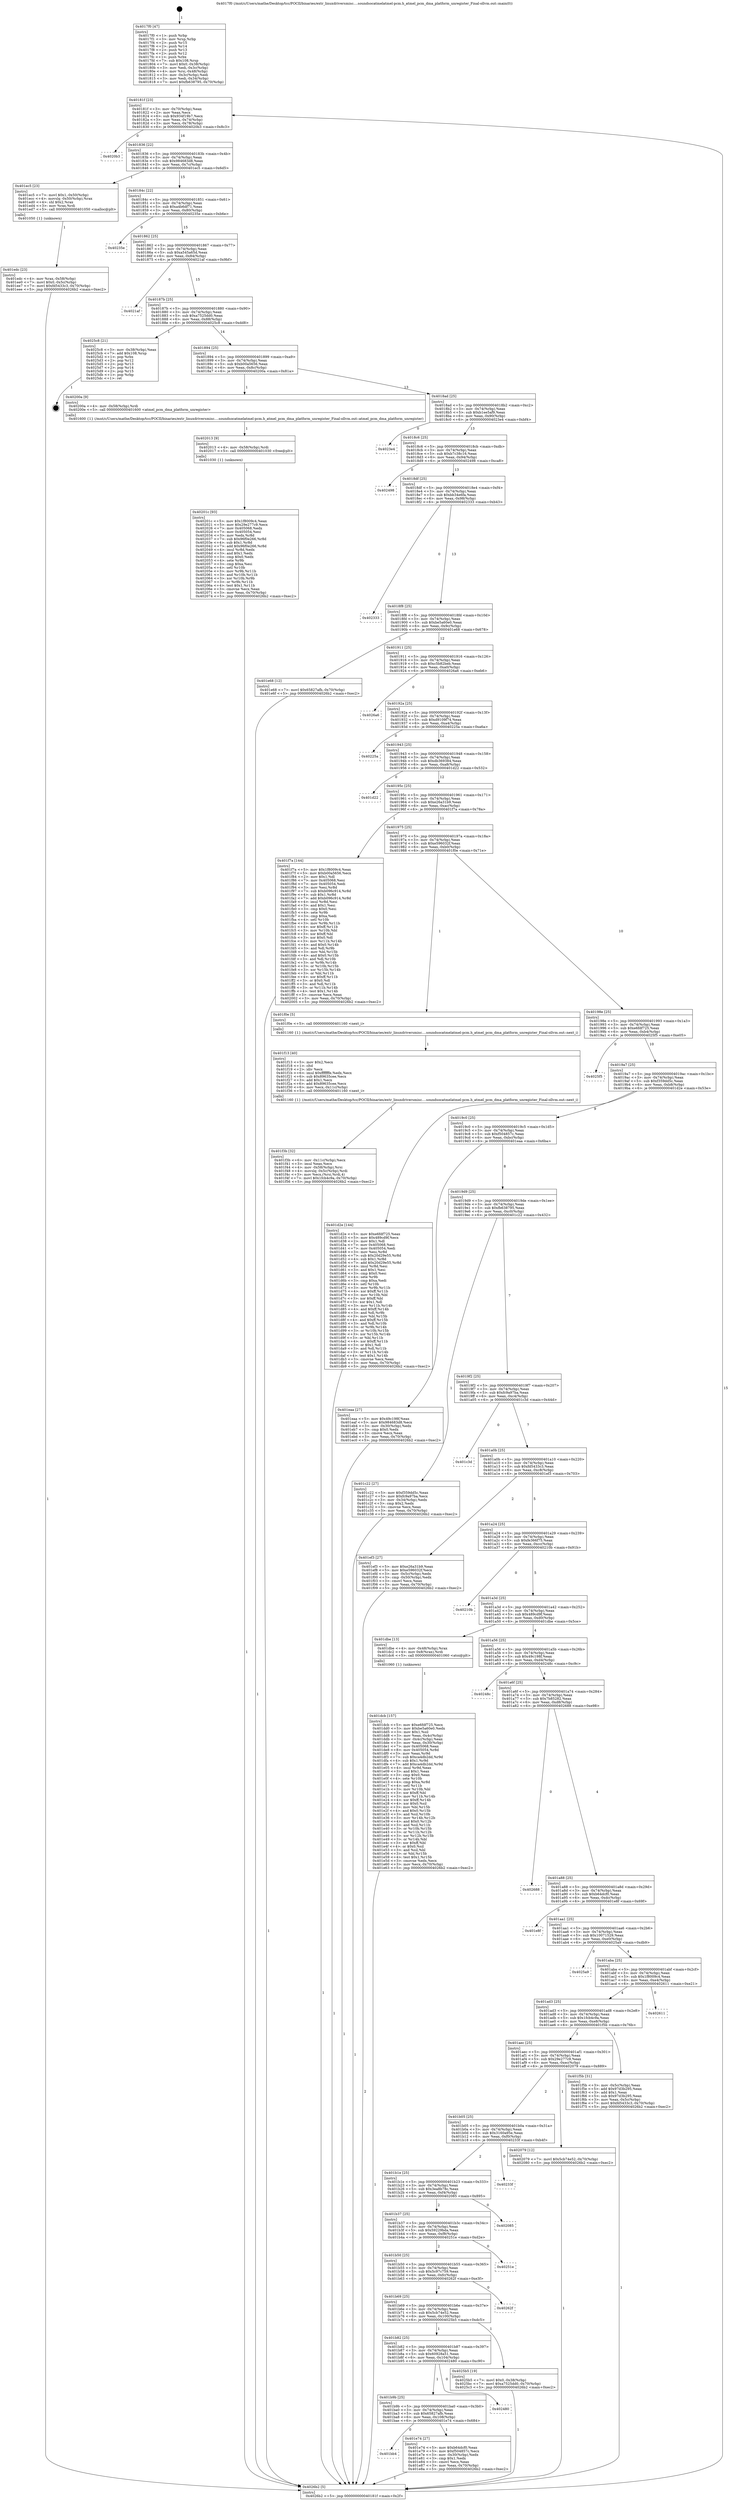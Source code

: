 digraph "0x4017f0" {
  label = "0x4017f0 (/mnt/c/Users/mathe/Desktop/tcc/POCII/binaries/extr_linuxdriversmisc....soundsocatmelatmel-pcm.h_atmel_pcm_dma_platform_unregister_Final-ollvm.out::main(0))"
  labelloc = "t"
  node[shape=record]

  Entry [label="",width=0.3,height=0.3,shape=circle,fillcolor=black,style=filled]
  "0x40181f" [label="{
     0x40181f [23]\l
     | [instrs]\l
     &nbsp;&nbsp;0x40181f \<+3\>: mov -0x70(%rbp),%eax\l
     &nbsp;&nbsp;0x401822 \<+2\>: mov %eax,%ecx\l
     &nbsp;&nbsp;0x401824 \<+6\>: sub $0x934f19b7,%ecx\l
     &nbsp;&nbsp;0x40182a \<+3\>: mov %eax,-0x74(%rbp)\l
     &nbsp;&nbsp;0x40182d \<+3\>: mov %ecx,-0x78(%rbp)\l
     &nbsp;&nbsp;0x401830 \<+6\>: je 00000000004020b3 \<main+0x8c3\>\l
  }"]
  "0x4020b3" [label="{
     0x4020b3\l
  }", style=dashed]
  "0x401836" [label="{
     0x401836 [22]\l
     | [instrs]\l
     &nbsp;&nbsp;0x401836 \<+5\>: jmp 000000000040183b \<main+0x4b\>\l
     &nbsp;&nbsp;0x40183b \<+3\>: mov -0x74(%rbp),%eax\l
     &nbsp;&nbsp;0x40183e \<+5\>: sub $0x984683d8,%eax\l
     &nbsp;&nbsp;0x401843 \<+3\>: mov %eax,-0x7c(%rbp)\l
     &nbsp;&nbsp;0x401846 \<+6\>: je 0000000000401ec5 \<main+0x6d5\>\l
  }"]
  Exit [label="",width=0.3,height=0.3,shape=circle,fillcolor=black,style=filled,peripheries=2]
  "0x401ec5" [label="{
     0x401ec5 [23]\l
     | [instrs]\l
     &nbsp;&nbsp;0x401ec5 \<+7\>: movl $0x1,-0x50(%rbp)\l
     &nbsp;&nbsp;0x401ecc \<+4\>: movslq -0x50(%rbp),%rax\l
     &nbsp;&nbsp;0x401ed0 \<+4\>: shl $0x2,%rax\l
     &nbsp;&nbsp;0x401ed4 \<+3\>: mov %rax,%rdi\l
     &nbsp;&nbsp;0x401ed7 \<+5\>: call 0000000000401050 \<malloc@plt\>\l
     | [calls]\l
     &nbsp;&nbsp;0x401050 \{1\} (unknown)\l
  }"]
  "0x40184c" [label="{
     0x40184c [22]\l
     | [instrs]\l
     &nbsp;&nbsp;0x40184c \<+5\>: jmp 0000000000401851 \<main+0x61\>\l
     &nbsp;&nbsp;0x401851 \<+3\>: mov -0x74(%rbp),%eax\l
     &nbsp;&nbsp;0x401854 \<+5\>: sub $0xa4b6df71,%eax\l
     &nbsp;&nbsp;0x401859 \<+3\>: mov %eax,-0x80(%rbp)\l
     &nbsp;&nbsp;0x40185c \<+6\>: je 000000000040235e \<main+0xb6e\>\l
  }"]
  "0x40201c" [label="{
     0x40201c [93]\l
     | [instrs]\l
     &nbsp;&nbsp;0x40201c \<+5\>: mov $0x1f8009c4,%eax\l
     &nbsp;&nbsp;0x402021 \<+5\>: mov $0x29e277c9,%ecx\l
     &nbsp;&nbsp;0x402026 \<+7\>: mov 0x405068,%edx\l
     &nbsp;&nbsp;0x40202d \<+7\>: mov 0x405054,%esi\l
     &nbsp;&nbsp;0x402034 \<+3\>: mov %edx,%r8d\l
     &nbsp;&nbsp;0x402037 \<+7\>: sub $0x96f0e266,%r8d\l
     &nbsp;&nbsp;0x40203e \<+4\>: sub $0x1,%r8d\l
     &nbsp;&nbsp;0x402042 \<+7\>: add $0x96f0e266,%r8d\l
     &nbsp;&nbsp;0x402049 \<+4\>: imul %r8d,%edx\l
     &nbsp;&nbsp;0x40204d \<+3\>: and $0x1,%edx\l
     &nbsp;&nbsp;0x402050 \<+3\>: cmp $0x0,%edx\l
     &nbsp;&nbsp;0x402053 \<+4\>: sete %r9b\l
     &nbsp;&nbsp;0x402057 \<+3\>: cmp $0xa,%esi\l
     &nbsp;&nbsp;0x40205a \<+4\>: setl %r10b\l
     &nbsp;&nbsp;0x40205e \<+3\>: mov %r9b,%r11b\l
     &nbsp;&nbsp;0x402061 \<+3\>: and %r10b,%r11b\l
     &nbsp;&nbsp;0x402064 \<+3\>: xor %r10b,%r9b\l
     &nbsp;&nbsp;0x402067 \<+3\>: or %r9b,%r11b\l
     &nbsp;&nbsp;0x40206a \<+4\>: test $0x1,%r11b\l
     &nbsp;&nbsp;0x40206e \<+3\>: cmovne %ecx,%eax\l
     &nbsp;&nbsp;0x402071 \<+3\>: mov %eax,-0x70(%rbp)\l
     &nbsp;&nbsp;0x402074 \<+5\>: jmp 00000000004026b2 \<main+0xec2\>\l
  }"]
  "0x40235e" [label="{
     0x40235e\l
  }", style=dashed]
  "0x401862" [label="{
     0x401862 [25]\l
     | [instrs]\l
     &nbsp;&nbsp;0x401862 \<+5\>: jmp 0000000000401867 \<main+0x77\>\l
     &nbsp;&nbsp;0x401867 \<+3\>: mov -0x74(%rbp),%eax\l
     &nbsp;&nbsp;0x40186a \<+5\>: sub $0xa545a65d,%eax\l
     &nbsp;&nbsp;0x40186f \<+6\>: mov %eax,-0x84(%rbp)\l
     &nbsp;&nbsp;0x401875 \<+6\>: je 00000000004021af \<main+0x9bf\>\l
  }"]
  "0x402013" [label="{
     0x402013 [9]\l
     | [instrs]\l
     &nbsp;&nbsp;0x402013 \<+4\>: mov -0x58(%rbp),%rdi\l
     &nbsp;&nbsp;0x402017 \<+5\>: call 0000000000401030 \<free@plt\>\l
     | [calls]\l
     &nbsp;&nbsp;0x401030 \{1\} (unknown)\l
  }"]
  "0x4021af" [label="{
     0x4021af\l
  }", style=dashed]
  "0x40187b" [label="{
     0x40187b [25]\l
     | [instrs]\l
     &nbsp;&nbsp;0x40187b \<+5\>: jmp 0000000000401880 \<main+0x90\>\l
     &nbsp;&nbsp;0x401880 \<+3\>: mov -0x74(%rbp),%eax\l
     &nbsp;&nbsp;0x401883 \<+5\>: sub $0xa7525dd0,%eax\l
     &nbsp;&nbsp;0x401888 \<+6\>: mov %eax,-0x88(%rbp)\l
     &nbsp;&nbsp;0x40188e \<+6\>: je 00000000004025c8 \<main+0xdd8\>\l
  }"]
  "0x401f3b" [label="{
     0x401f3b [32]\l
     | [instrs]\l
     &nbsp;&nbsp;0x401f3b \<+6\>: mov -0x11c(%rbp),%ecx\l
     &nbsp;&nbsp;0x401f41 \<+3\>: imul %eax,%ecx\l
     &nbsp;&nbsp;0x401f44 \<+4\>: mov -0x58(%rbp),%rsi\l
     &nbsp;&nbsp;0x401f48 \<+4\>: movslq -0x5c(%rbp),%rdi\l
     &nbsp;&nbsp;0x401f4c \<+3\>: mov %ecx,(%rsi,%rdi,4)\l
     &nbsp;&nbsp;0x401f4f \<+7\>: movl $0x1fcb4c9a,-0x70(%rbp)\l
     &nbsp;&nbsp;0x401f56 \<+5\>: jmp 00000000004026b2 \<main+0xec2\>\l
  }"]
  "0x4025c8" [label="{
     0x4025c8 [21]\l
     | [instrs]\l
     &nbsp;&nbsp;0x4025c8 \<+3\>: mov -0x38(%rbp),%eax\l
     &nbsp;&nbsp;0x4025cb \<+7\>: add $0x108,%rsp\l
     &nbsp;&nbsp;0x4025d2 \<+1\>: pop %rbx\l
     &nbsp;&nbsp;0x4025d3 \<+2\>: pop %r12\l
     &nbsp;&nbsp;0x4025d5 \<+2\>: pop %r13\l
     &nbsp;&nbsp;0x4025d7 \<+2\>: pop %r14\l
     &nbsp;&nbsp;0x4025d9 \<+2\>: pop %r15\l
     &nbsp;&nbsp;0x4025db \<+1\>: pop %rbp\l
     &nbsp;&nbsp;0x4025dc \<+1\>: ret\l
  }"]
  "0x401894" [label="{
     0x401894 [25]\l
     | [instrs]\l
     &nbsp;&nbsp;0x401894 \<+5\>: jmp 0000000000401899 \<main+0xa9\>\l
     &nbsp;&nbsp;0x401899 \<+3\>: mov -0x74(%rbp),%eax\l
     &nbsp;&nbsp;0x40189c \<+5\>: sub $0xb00a5656,%eax\l
     &nbsp;&nbsp;0x4018a1 \<+6\>: mov %eax,-0x8c(%rbp)\l
     &nbsp;&nbsp;0x4018a7 \<+6\>: je 000000000040200a \<main+0x81a\>\l
  }"]
  "0x401f13" [label="{
     0x401f13 [40]\l
     | [instrs]\l
     &nbsp;&nbsp;0x401f13 \<+5\>: mov $0x2,%ecx\l
     &nbsp;&nbsp;0x401f18 \<+1\>: cltd\l
     &nbsp;&nbsp;0x401f19 \<+2\>: idiv %ecx\l
     &nbsp;&nbsp;0x401f1b \<+6\>: imul $0xfffffffe,%edx,%ecx\l
     &nbsp;&nbsp;0x401f21 \<+6\>: sub $0x89635cee,%ecx\l
     &nbsp;&nbsp;0x401f27 \<+3\>: add $0x1,%ecx\l
     &nbsp;&nbsp;0x401f2a \<+6\>: add $0x89635cee,%ecx\l
     &nbsp;&nbsp;0x401f30 \<+6\>: mov %ecx,-0x11c(%rbp)\l
     &nbsp;&nbsp;0x401f36 \<+5\>: call 0000000000401160 \<next_i\>\l
     | [calls]\l
     &nbsp;&nbsp;0x401160 \{1\} (/mnt/c/Users/mathe/Desktop/tcc/POCII/binaries/extr_linuxdriversmisc....soundsocatmelatmel-pcm.h_atmel_pcm_dma_platform_unregister_Final-ollvm.out::next_i)\l
  }"]
  "0x40200a" [label="{
     0x40200a [9]\l
     | [instrs]\l
     &nbsp;&nbsp;0x40200a \<+4\>: mov -0x58(%rbp),%rdi\l
     &nbsp;&nbsp;0x40200e \<+5\>: call 0000000000401600 \<atmel_pcm_dma_platform_unregister\>\l
     | [calls]\l
     &nbsp;&nbsp;0x401600 \{1\} (/mnt/c/Users/mathe/Desktop/tcc/POCII/binaries/extr_linuxdriversmisc....soundsocatmelatmel-pcm.h_atmel_pcm_dma_platform_unregister_Final-ollvm.out::atmel_pcm_dma_platform_unregister)\l
  }"]
  "0x4018ad" [label="{
     0x4018ad [25]\l
     | [instrs]\l
     &nbsp;&nbsp;0x4018ad \<+5\>: jmp 00000000004018b2 \<main+0xc2\>\l
     &nbsp;&nbsp;0x4018b2 \<+3\>: mov -0x74(%rbp),%eax\l
     &nbsp;&nbsp;0x4018b5 \<+5\>: sub $0xb1ee5af9,%eax\l
     &nbsp;&nbsp;0x4018ba \<+6\>: mov %eax,-0x90(%rbp)\l
     &nbsp;&nbsp;0x4018c0 \<+6\>: je 00000000004023e4 \<main+0xbf4\>\l
  }"]
  "0x401edc" [label="{
     0x401edc [23]\l
     | [instrs]\l
     &nbsp;&nbsp;0x401edc \<+4\>: mov %rax,-0x58(%rbp)\l
     &nbsp;&nbsp;0x401ee0 \<+7\>: movl $0x0,-0x5c(%rbp)\l
     &nbsp;&nbsp;0x401ee7 \<+7\>: movl $0xfd5433c3,-0x70(%rbp)\l
     &nbsp;&nbsp;0x401eee \<+5\>: jmp 00000000004026b2 \<main+0xec2\>\l
  }"]
  "0x4023e4" [label="{
     0x4023e4\l
  }", style=dashed]
  "0x4018c6" [label="{
     0x4018c6 [25]\l
     | [instrs]\l
     &nbsp;&nbsp;0x4018c6 \<+5\>: jmp 00000000004018cb \<main+0xdb\>\l
     &nbsp;&nbsp;0x4018cb \<+3\>: mov -0x74(%rbp),%eax\l
     &nbsp;&nbsp;0x4018ce \<+5\>: sub $0xb7c38c16,%eax\l
     &nbsp;&nbsp;0x4018d3 \<+6\>: mov %eax,-0x94(%rbp)\l
     &nbsp;&nbsp;0x4018d9 \<+6\>: je 0000000000402498 \<main+0xca8\>\l
  }"]
  "0x401bb4" [label="{
     0x401bb4\l
  }", style=dashed]
  "0x402498" [label="{
     0x402498\l
  }", style=dashed]
  "0x4018df" [label="{
     0x4018df [25]\l
     | [instrs]\l
     &nbsp;&nbsp;0x4018df \<+5\>: jmp 00000000004018e4 \<main+0xf4\>\l
     &nbsp;&nbsp;0x4018e4 \<+3\>: mov -0x74(%rbp),%eax\l
     &nbsp;&nbsp;0x4018e7 \<+5\>: sub $0xbb34e6fa,%eax\l
     &nbsp;&nbsp;0x4018ec \<+6\>: mov %eax,-0x98(%rbp)\l
     &nbsp;&nbsp;0x4018f2 \<+6\>: je 0000000000402333 \<main+0xb43\>\l
  }"]
  "0x401e74" [label="{
     0x401e74 [27]\l
     | [instrs]\l
     &nbsp;&nbsp;0x401e74 \<+5\>: mov $0xb64dcf0,%eax\l
     &nbsp;&nbsp;0x401e79 \<+5\>: mov $0xf504857c,%ecx\l
     &nbsp;&nbsp;0x401e7e \<+3\>: mov -0x30(%rbp),%edx\l
     &nbsp;&nbsp;0x401e81 \<+3\>: cmp $0x1,%edx\l
     &nbsp;&nbsp;0x401e84 \<+3\>: cmovl %ecx,%eax\l
     &nbsp;&nbsp;0x401e87 \<+3\>: mov %eax,-0x70(%rbp)\l
     &nbsp;&nbsp;0x401e8a \<+5\>: jmp 00000000004026b2 \<main+0xec2\>\l
  }"]
  "0x402333" [label="{
     0x402333\l
  }", style=dashed]
  "0x4018f8" [label="{
     0x4018f8 [25]\l
     | [instrs]\l
     &nbsp;&nbsp;0x4018f8 \<+5\>: jmp 00000000004018fd \<main+0x10d\>\l
     &nbsp;&nbsp;0x4018fd \<+3\>: mov -0x74(%rbp),%eax\l
     &nbsp;&nbsp;0x401900 \<+5\>: sub $0xbe5a60e0,%eax\l
     &nbsp;&nbsp;0x401905 \<+6\>: mov %eax,-0x9c(%rbp)\l
     &nbsp;&nbsp;0x40190b \<+6\>: je 0000000000401e68 \<main+0x678\>\l
  }"]
  "0x401b9b" [label="{
     0x401b9b [25]\l
     | [instrs]\l
     &nbsp;&nbsp;0x401b9b \<+5\>: jmp 0000000000401ba0 \<main+0x3b0\>\l
     &nbsp;&nbsp;0x401ba0 \<+3\>: mov -0x74(%rbp),%eax\l
     &nbsp;&nbsp;0x401ba3 \<+5\>: sub $0x65827afb,%eax\l
     &nbsp;&nbsp;0x401ba8 \<+6\>: mov %eax,-0x108(%rbp)\l
     &nbsp;&nbsp;0x401bae \<+6\>: je 0000000000401e74 \<main+0x684\>\l
  }"]
  "0x401e68" [label="{
     0x401e68 [12]\l
     | [instrs]\l
     &nbsp;&nbsp;0x401e68 \<+7\>: movl $0x65827afb,-0x70(%rbp)\l
     &nbsp;&nbsp;0x401e6f \<+5\>: jmp 00000000004026b2 \<main+0xec2\>\l
  }"]
  "0x401911" [label="{
     0x401911 [25]\l
     | [instrs]\l
     &nbsp;&nbsp;0x401911 \<+5\>: jmp 0000000000401916 \<main+0x126\>\l
     &nbsp;&nbsp;0x401916 \<+3\>: mov -0x74(%rbp),%eax\l
     &nbsp;&nbsp;0x401919 \<+5\>: sub $0xc5b82beb,%eax\l
     &nbsp;&nbsp;0x40191e \<+6\>: mov %eax,-0xa0(%rbp)\l
     &nbsp;&nbsp;0x401924 \<+6\>: je 00000000004026a6 \<main+0xeb6\>\l
  }"]
  "0x402480" [label="{
     0x402480\l
  }", style=dashed]
  "0x4026a6" [label="{
     0x4026a6\l
  }", style=dashed]
  "0x40192a" [label="{
     0x40192a [25]\l
     | [instrs]\l
     &nbsp;&nbsp;0x40192a \<+5\>: jmp 000000000040192f \<main+0x13f\>\l
     &nbsp;&nbsp;0x40192f \<+3\>: mov -0x74(%rbp),%eax\l
     &nbsp;&nbsp;0x401932 \<+5\>: sub $0xd9109f74,%eax\l
     &nbsp;&nbsp;0x401937 \<+6\>: mov %eax,-0xa4(%rbp)\l
     &nbsp;&nbsp;0x40193d \<+6\>: je 000000000040225a \<main+0xa6a\>\l
  }"]
  "0x401b82" [label="{
     0x401b82 [25]\l
     | [instrs]\l
     &nbsp;&nbsp;0x401b82 \<+5\>: jmp 0000000000401b87 \<main+0x397\>\l
     &nbsp;&nbsp;0x401b87 \<+3\>: mov -0x74(%rbp),%eax\l
     &nbsp;&nbsp;0x401b8a \<+5\>: sub $0x60928a51,%eax\l
     &nbsp;&nbsp;0x401b8f \<+6\>: mov %eax,-0x104(%rbp)\l
     &nbsp;&nbsp;0x401b95 \<+6\>: je 0000000000402480 \<main+0xc90\>\l
  }"]
  "0x40225a" [label="{
     0x40225a\l
  }", style=dashed]
  "0x401943" [label="{
     0x401943 [25]\l
     | [instrs]\l
     &nbsp;&nbsp;0x401943 \<+5\>: jmp 0000000000401948 \<main+0x158\>\l
     &nbsp;&nbsp;0x401948 \<+3\>: mov -0x74(%rbp),%eax\l
     &nbsp;&nbsp;0x40194b \<+5\>: sub $0xdb369384,%eax\l
     &nbsp;&nbsp;0x401950 \<+6\>: mov %eax,-0xa8(%rbp)\l
     &nbsp;&nbsp;0x401956 \<+6\>: je 0000000000401d22 \<main+0x532\>\l
  }"]
  "0x4025b5" [label="{
     0x4025b5 [19]\l
     | [instrs]\l
     &nbsp;&nbsp;0x4025b5 \<+7\>: movl $0x0,-0x38(%rbp)\l
     &nbsp;&nbsp;0x4025bc \<+7\>: movl $0xa7525dd0,-0x70(%rbp)\l
     &nbsp;&nbsp;0x4025c3 \<+5\>: jmp 00000000004026b2 \<main+0xec2\>\l
  }"]
  "0x401d22" [label="{
     0x401d22\l
  }", style=dashed]
  "0x40195c" [label="{
     0x40195c [25]\l
     | [instrs]\l
     &nbsp;&nbsp;0x40195c \<+5\>: jmp 0000000000401961 \<main+0x171\>\l
     &nbsp;&nbsp;0x401961 \<+3\>: mov -0x74(%rbp),%eax\l
     &nbsp;&nbsp;0x401964 \<+5\>: sub $0xe26a31b9,%eax\l
     &nbsp;&nbsp;0x401969 \<+6\>: mov %eax,-0xac(%rbp)\l
     &nbsp;&nbsp;0x40196f \<+6\>: je 0000000000401f7a \<main+0x78a\>\l
  }"]
  "0x401b69" [label="{
     0x401b69 [25]\l
     | [instrs]\l
     &nbsp;&nbsp;0x401b69 \<+5\>: jmp 0000000000401b6e \<main+0x37e\>\l
     &nbsp;&nbsp;0x401b6e \<+3\>: mov -0x74(%rbp),%eax\l
     &nbsp;&nbsp;0x401b71 \<+5\>: sub $0x5cb74e52,%eax\l
     &nbsp;&nbsp;0x401b76 \<+6\>: mov %eax,-0x100(%rbp)\l
     &nbsp;&nbsp;0x401b7c \<+6\>: je 00000000004025b5 \<main+0xdc5\>\l
  }"]
  "0x401f7a" [label="{
     0x401f7a [144]\l
     | [instrs]\l
     &nbsp;&nbsp;0x401f7a \<+5\>: mov $0x1f8009c4,%eax\l
     &nbsp;&nbsp;0x401f7f \<+5\>: mov $0xb00a5656,%ecx\l
     &nbsp;&nbsp;0x401f84 \<+2\>: mov $0x1,%dl\l
     &nbsp;&nbsp;0x401f86 \<+7\>: mov 0x405068,%esi\l
     &nbsp;&nbsp;0x401f8d \<+7\>: mov 0x405054,%edi\l
     &nbsp;&nbsp;0x401f94 \<+3\>: mov %esi,%r8d\l
     &nbsp;&nbsp;0x401f97 \<+7\>: sub $0xb096c914,%r8d\l
     &nbsp;&nbsp;0x401f9e \<+4\>: sub $0x1,%r8d\l
     &nbsp;&nbsp;0x401fa2 \<+7\>: add $0xb096c914,%r8d\l
     &nbsp;&nbsp;0x401fa9 \<+4\>: imul %r8d,%esi\l
     &nbsp;&nbsp;0x401fad \<+3\>: and $0x1,%esi\l
     &nbsp;&nbsp;0x401fb0 \<+3\>: cmp $0x0,%esi\l
     &nbsp;&nbsp;0x401fb3 \<+4\>: sete %r9b\l
     &nbsp;&nbsp;0x401fb7 \<+3\>: cmp $0xa,%edi\l
     &nbsp;&nbsp;0x401fba \<+4\>: setl %r10b\l
     &nbsp;&nbsp;0x401fbe \<+3\>: mov %r9b,%r11b\l
     &nbsp;&nbsp;0x401fc1 \<+4\>: xor $0xff,%r11b\l
     &nbsp;&nbsp;0x401fc5 \<+3\>: mov %r10b,%bl\l
     &nbsp;&nbsp;0x401fc8 \<+3\>: xor $0xff,%bl\l
     &nbsp;&nbsp;0x401fcb \<+3\>: xor $0x0,%dl\l
     &nbsp;&nbsp;0x401fce \<+3\>: mov %r11b,%r14b\l
     &nbsp;&nbsp;0x401fd1 \<+4\>: and $0x0,%r14b\l
     &nbsp;&nbsp;0x401fd5 \<+3\>: and %dl,%r9b\l
     &nbsp;&nbsp;0x401fd8 \<+3\>: mov %bl,%r15b\l
     &nbsp;&nbsp;0x401fdb \<+4\>: and $0x0,%r15b\l
     &nbsp;&nbsp;0x401fdf \<+3\>: and %dl,%r10b\l
     &nbsp;&nbsp;0x401fe2 \<+3\>: or %r9b,%r14b\l
     &nbsp;&nbsp;0x401fe5 \<+3\>: or %r10b,%r15b\l
     &nbsp;&nbsp;0x401fe8 \<+3\>: xor %r15b,%r14b\l
     &nbsp;&nbsp;0x401feb \<+3\>: or %bl,%r11b\l
     &nbsp;&nbsp;0x401fee \<+4\>: xor $0xff,%r11b\l
     &nbsp;&nbsp;0x401ff2 \<+3\>: or $0x0,%dl\l
     &nbsp;&nbsp;0x401ff5 \<+3\>: and %dl,%r11b\l
     &nbsp;&nbsp;0x401ff8 \<+3\>: or %r11b,%r14b\l
     &nbsp;&nbsp;0x401ffb \<+4\>: test $0x1,%r14b\l
     &nbsp;&nbsp;0x401fff \<+3\>: cmovne %ecx,%eax\l
     &nbsp;&nbsp;0x402002 \<+3\>: mov %eax,-0x70(%rbp)\l
     &nbsp;&nbsp;0x402005 \<+5\>: jmp 00000000004026b2 \<main+0xec2\>\l
  }"]
  "0x401975" [label="{
     0x401975 [25]\l
     | [instrs]\l
     &nbsp;&nbsp;0x401975 \<+5\>: jmp 000000000040197a \<main+0x18a\>\l
     &nbsp;&nbsp;0x40197a \<+3\>: mov -0x74(%rbp),%eax\l
     &nbsp;&nbsp;0x40197d \<+5\>: sub $0xe596032f,%eax\l
     &nbsp;&nbsp;0x401982 \<+6\>: mov %eax,-0xb0(%rbp)\l
     &nbsp;&nbsp;0x401988 \<+6\>: je 0000000000401f0e \<main+0x71e\>\l
  }"]
  "0x40262f" [label="{
     0x40262f\l
  }", style=dashed]
  "0x401f0e" [label="{
     0x401f0e [5]\l
     | [instrs]\l
     &nbsp;&nbsp;0x401f0e \<+5\>: call 0000000000401160 \<next_i\>\l
     | [calls]\l
     &nbsp;&nbsp;0x401160 \{1\} (/mnt/c/Users/mathe/Desktop/tcc/POCII/binaries/extr_linuxdriversmisc....soundsocatmelatmel-pcm.h_atmel_pcm_dma_platform_unregister_Final-ollvm.out::next_i)\l
  }"]
  "0x40198e" [label="{
     0x40198e [25]\l
     | [instrs]\l
     &nbsp;&nbsp;0x40198e \<+5\>: jmp 0000000000401993 \<main+0x1a3\>\l
     &nbsp;&nbsp;0x401993 \<+3\>: mov -0x74(%rbp),%eax\l
     &nbsp;&nbsp;0x401996 \<+5\>: sub $0xe6fdf725,%eax\l
     &nbsp;&nbsp;0x40199b \<+6\>: mov %eax,-0xb4(%rbp)\l
     &nbsp;&nbsp;0x4019a1 \<+6\>: je 00000000004025f5 \<main+0xe05\>\l
  }"]
  "0x401b50" [label="{
     0x401b50 [25]\l
     | [instrs]\l
     &nbsp;&nbsp;0x401b50 \<+5\>: jmp 0000000000401b55 \<main+0x365\>\l
     &nbsp;&nbsp;0x401b55 \<+3\>: mov -0x74(%rbp),%eax\l
     &nbsp;&nbsp;0x401b58 \<+5\>: sub $0x5c97c759,%eax\l
     &nbsp;&nbsp;0x401b5d \<+6\>: mov %eax,-0xfc(%rbp)\l
     &nbsp;&nbsp;0x401b63 \<+6\>: je 000000000040262f \<main+0xe3f\>\l
  }"]
  "0x4025f5" [label="{
     0x4025f5\l
  }", style=dashed]
  "0x4019a7" [label="{
     0x4019a7 [25]\l
     | [instrs]\l
     &nbsp;&nbsp;0x4019a7 \<+5\>: jmp 00000000004019ac \<main+0x1bc\>\l
     &nbsp;&nbsp;0x4019ac \<+3\>: mov -0x74(%rbp),%eax\l
     &nbsp;&nbsp;0x4019af \<+5\>: sub $0xf359dd5c,%eax\l
     &nbsp;&nbsp;0x4019b4 \<+6\>: mov %eax,-0xb8(%rbp)\l
     &nbsp;&nbsp;0x4019ba \<+6\>: je 0000000000401d2e \<main+0x53e\>\l
  }"]
  "0x40251e" [label="{
     0x40251e\l
  }", style=dashed]
  "0x401d2e" [label="{
     0x401d2e [144]\l
     | [instrs]\l
     &nbsp;&nbsp;0x401d2e \<+5\>: mov $0xe6fdf725,%eax\l
     &nbsp;&nbsp;0x401d33 \<+5\>: mov $0x489cd9f,%ecx\l
     &nbsp;&nbsp;0x401d38 \<+2\>: mov $0x1,%dl\l
     &nbsp;&nbsp;0x401d3a \<+7\>: mov 0x405068,%esi\l
     &nbsp;&nbsp;0x401d41 \<+7\>: mov 0x405054,%edi\l
     &nbsp;&nbsp;0x401d48 \<+3\>: mov %esi,%r8d\l
     &nbsp;&nbsp;0x401d4b \<+7\>: sub $0x20d29e55,%r8d\l
     &nbsp;&nbsp;0x401d52 \<+4\>: sub $0x1,%r8d\l
     &nbsp;&nbsp;0x401d56 \<+7\>: add $0x20d29e55,%r8d\l
     &nbsp;&nbsp;0x401d5d \<+4\>: imul %r8d,%esi\l
     &nbsp;&nbsp;0x401d61 \<+3\>: and $0x1,%esi\l
     &nbsp;&nbsp;0x401d64 \<+3\>: cmp $0x0,%esi\l
     &nbsp;&nbsp;0x401d67 \<+4\>: sete %r9b\l
     &nbsp;&nbsp;0x401d6b \<+3\>: cmp $0xa,%edi\l
     &nbsp;&nbsp;0x401d6e \<+4\>: setl %r10b\l
     &nbsp;&nbsp;0x401d72 \<+3\>: mov %r9b,%r11b\l
     &nbsp;&nbsp;0x401d75 \<+4\>: xor $0xff,%r11b\l
     &nbsp;&nbsp;0x401d79 \<+3\>: mov %r10b,%bl\l
     &nbsp;&nbsp;0x401d7c \<+3\>: xor $0xff,%bl\l
     &nbsp;&nbsp;0x401d7f \<+3\>: xor $0x1,%dl\l
     &nbsp;&nbsp;0x401d82 \<+3\>: mov %r11b,%r14b\l
     &nbsp;&nbsp;0x401d85 \<+4\>: and $0xff,%r14b\l
     &nbsp;&nbsp;0x401d89 \<+3\>: and %dl,%r9b\l
     &nbsp;&nbsp;0x401d8c \<+3\>: mov %bl,%r15b\l
     &nbsp;&nbsp;0x401d8f \<+4\>: and $0xff,%r15b\l
     &nbsp;&nbsp;0x401d93 \<+3\>: and %dl,%r10b\l
     &nbsp;&nbsp;0x401d96 \<+3\>: or %r9b,%r14b\l
     &nbsp;&nbsp;0x401d99 \<+3\>: or %r10b,%r15b\l
     &nbsp;&nbsp;0x401d9c \<+3\>: xor %r15b,%r14b\l
     &nbsp;&nbsp;0x401d9f \<+3\>: or %bl,%r11b\l
     &nbsp;&nbsp;0x401da2 \<+4\>: xor $0xff,%r11b\l
     &nbsp;&nbsp;0x401da6 \<+3\>: or $0x1,%dl\l
     &nbsp;&nbsp;0x401da9 \<+3\>: and %dl,%r11b\l
     &nbsp;&nbsp;0x401dac \<+3\>: or %r11b,%r14b\l
     &nbsp;&nbsp;0x401daf \<+4\>: test $0x1,%r14b\l
     &nbsp;&nbsp;0x401db3 \<+3\>: cmovne %ecx,%eax\l
     &nbsp;&nbsp;0x401db6 \<+3\>: mov %eax,-0x70(%rbp)\l
     &nbsp;&nbsp;0x401db9 \<+5\>: jmp 00000000004026b2 \<main+0xec2\>\l
  }"]
  "0x4019c0" [label="{
     0x4019c0 [25]\l
     | [instrs]\l
     &nbsp;&nbsp;0x4019c0 \<+5\>: jmp 00000000004019c5 \<main+0x1d5\>\l
     &nbsp;&nbsp;0x4019c5 \<+3\>: mov -0x74(%rbp),%eax\l
     &nbsp;&nbsp;0x4019c8 \<+5\>: sub $0xf504857c,%eax\l
     &nbsp;&nbsp;0x4019cd \<+6\>: mov %eax,-0xbc(%rbp)\l
     &nbsp;&nbsp;0x4019d3 \<+6\>: je 0000000000401eaa \<main+0x6ba\>\l
  }"]
  "0x401b37" [label="{
     0x401b37 [25]\l
     | [instrs]\l
     &nbsp;&nbsp;0x401b37 \<+5\>: jmp 0000000000401b3c \<main+0x34c\>\l
     &nbsp;&nbsp;0x401b3c \<+3\>: mov -0x74(%rbp),%eax\l
     &nbsp;&nbsp;0x401b3f \<+5\>: sub $0x59229bda,%eax\l
     &nbsp;&nbsp;0x401b44 \<+6\>: mov %eax,-0xf8(%rbp)\l
     &nbsp;&nbsp;0x401b4a \<+6\>: je 000000000040251e \<main+0xd2e\>\l
  }"]
  "0x401eaa" [label="{
     0x401eaa [27]\l
     | [instrs]\l
     &nbsp;&nbsp;0x401eaa \<+5\>: mov $0x49c198f,%eax\l
     &nbsp;&nbsp;0x401eaf \<+5\>: mov $0x984683d8,%ecx\l
     &nbsp;&nbsp;0x401eb4 \<+3\>: mov -0x30(%rbp),%edx\l
     &nbsp;&nbsp;0x401eb7 \<+3\>: cmp $0x0,%edx\l
     &nbsp;&nbsp;0x401eba \<+3\>: cmove %ecx,%eax\l
     &nbsp;&nbsp;0x401ebd \<+3\>: mov %eax,-0x70(%rbp)\l
     &nbsp;&nbsp;0x401ec0 \<+5\>: jmp 00000000004026b2 \<main+0xec2\>\l
  }"]
  "0x4019d9" [label="{
     0x4019d9 [25]\l
     | [instrs]\l
     &nbsp;&nbsp;0x4019d9 \<+5\>: jmp 00000000004019de \<main+0x1ee\>\l
     &nbsp;&nbsp;0x4019de \<+3\>: mov -0x74(%rbp),%eax\l
     &nbsp;&nbsp;0x4019e1 \<+5\>: sub $0xfb638795,%eax\l
     &nbsp;&nbsp;0x4019e6 \<+6\>: mov %eax,-0xc0(%rbp)\l
     &nbsp;&nbsp;0x4019ec \<+6\>: je 0000000000401c22 \<main+0x432\>\l
  }"]
  "0x402085" [label="{
     0x402085\l
  }", style=dashed]
  "0x401c22" [label="{
     0x401c22 [27]\l
     | [instrs]\l
     &nbsp;&nbsp;0x401c22 \<+5\>: mov $0xf359dd5c,%eax\l
     &nbsp;&nbsp;0x401c27 \<+5\>: mov $0xfc9a97ba,%ecx\l
     &nbsp;&nbsp;0x401c2c \<+3\>: mov -0x34(%rbp),%edx\l
     &nbsp;&nbsp;0x401c2f \<+3\>: cmp $0x2,%edx\l
     &nbsp;&nbsp;0x401c32 \<+3\>: cmovne %ecx,%eax\l
     &nbsp;&nbsp;0x401c35 \<+3\>: mov %eax,-0x70(%rbp)\l
     &nbsp;&nbsp;0x401c38 \<+5\>: jmp 00000000004026b2 \<main+0xec2\>\l
  }"]
  "0x4019f2" [label="{
     0x4019f2 [25]\l
     | [instrs]\l
     &nbsp;&nbsp;0x4019f2 \<+5\>: jmp 00000000004019f7 \<main+0x207\>\l
     &nbsp;&nbsp;0x4019f7 \<+3\>: mov -0x74(%rbp),%eax\l
     &nbsp;&nbsp;0x4019fa \<+5\>: sub $0xfc9a97ba,%eax\l
     &nbsp;&nbsp;0x4019ff \<+6\>: mov %eax,-0xc4(%rbp)\l
     &nbsp;&nbsp;0x401a05 \<+6\>: je 0000000000401c3d \<main+0x44d\>\l
  }"]
  "0x4026b2" [label="{
     0x4026b2 [5]\l
     | [instrs]\l
     &nbsp;&nbsp;0x4026b2 \<+5\>: jmp 000000000040181f \<main+0x2f\>\l
  }"]
  "0x4017f0" [label="{
     0x4017f0 [47]\l
     | [instrs]\l
     &nbsp;&nbsp;0x4017f0 \<+1\>: push %rbp\l
     &nbsp;&nbsp;0x4017f1 \<+3\>: mov %rsp,%rbp\l
     &nbsp;&nbsp;0x4017f4 \<+2\>: push %r15\l
     &nbsp;&nbsp;0x4017f6 \<+2\>: push %r14\l
     &nbsp;&nbsp;0x4017f8 \<+2\>: push %r13\l
     &nbsp;&nbsp;0x4017fa \<+2\>: push %r12\l
     &nbsp;&nbsp;0x4017fc \<+1\>: push %rbx\l
     &nbsp;&nbsp;0x4017fd \<+7\>: sub $0x108,%rsp\l
     &nbsp;&nbsp;0x401804 \<+7\>: movl $0x0,-0x38(%rbp)\l
     &nbsp;&nbsp;0x40180b \<+3\>: mov %edi,-0x3c(%rbp)\l
     &nbsp;&nbsp;0x40180e \<+4\>: mov %rsi,-0x48(%rbp)\l
     &nbsp;&nbsp;0x401812 \<+3\>: mov -0x3c(%rbp),%edi\l
     &nbsp;&nbsp;0x401815 \<+3\>: mov %edi,-0x34(%rbp)\l
     &nbsp;&nbsp;0x401818 \<+7\>: movl $0xfb638795,-0x70(%rbp)\l
  }"]
  "0x401b1e" [label="{
     0x401b1e [25]\l
     | [instrs]\l
     &nbsp;&nbsp;0x401b1e \<+5\>: jmp 0000000000401b23 \<main+0x333\>\l
     &nbsp;&nbsp;0x401b23 \<+3\>: mov -0x74(%rbp),%eax\l
     &nbsp;&nbsp;0x401b26 \<+5\>: sub $0x3ea8b78c,%eax\l
     &nbsp;&nbsp;0x401b2b \<+6\>: mov %eax,-0xf4(%rbp)\l
     &nbsp;&nbsp;0x401b31 \<+6\>: je 0000000000402085 \<main+0x895\>\l
  }"]
  "0x401c3d" [label="{
     0x401c3d\l
  }", style=dashed]
  "0x401a0b" [label="{
     0x401a0b [25]\l
     | [instrs]\l
     &nbsp;&nbsp;0x401a0b \<+5\>: jmp 0000000000401a10 \<main+0x220\>\l
     &nbsp;&nbsp;0x401a10 \<+3\>: mov -0x74(%rbp),%eax\l
     &nbsp;&nbsp;0x401a13 \<+5\>: sub $0xfd5433c3,%eax\l
     &nbsp;&nbsp;0x401a18 \<+6\>: mov %eax,-0xc8(%rbp)\l
     &nbsp;&nbsp;0x401a1e \<+6\>: je 0000000000401ef3 \<main+0x703\>\l
  }"]
  "0x40233f" [label="{
     0x40233f\l
  }", style=dashed]
  "0x401ef3" [label="{
     0x401ef3 [27]\l
     | [instrs]\l
     &nbsp;&nbsp;0x401ef3 \<+5\>: mov $0xe26a31b9,%eax\l
     &nbsp;&nbsp;0x401ef8 \<+5\>: mov $0xe596032f,%ecx\l
     &nbsp;&nbsp;0x401efd \<+3\>: mov -0x5c(%rbp),%edx\l
     &nbsp;&nbsp;0x401f00 \<+3\>: cmp -0x50(%rbp),%edx\l
     &nbsp;&nbsp;0x401f03 \<+3\>: cmovl %ecx,%eax\l
     &nbsp;&nbsp;0x401f06 \<+3\>: mov %eax,-0x70(%rbp)\l
     &nbsp;&nbsp;0x401f09 \<+5\>: jmp 00000000004026b2 \<main+0xec2\>\l
  }"]
  "0x401a24" [label="{
     0x401a24 [25]\l
     | [instrs]\l
     &nbsp;&nbsp;0x401a24 \<+5\>: jmp 0000000000401a29 \<main+0x239\>\l
     &nbsp;&nbsp;0x401a29 \<+3\>: mov -0x74(%rbp),%eax\l
     &nbsp;&nbsp;0x401a2c \<+5\>: sub $0xfe366f75,%eax\l
     &nbsp;&nbsp;0x401a31 \<+6\>: mov %eax,-0xcc(%rbp)\l
     &nbsp;&nbsp;0x401a37 \<+6\>: je 000000000040210b \<main+0x91b\>\l
  }"]
  "0x401b05" [label="{
     0x401b05 [25]\l
     | [instrs]\l
     &nbsp;&nbsp;0x401b05 \<+5\>: jmp 0000000000401b0a \<main+0x31a\>\l
     &nbsp;&nbsp;0x401b0a \<+3\>: mov -0x74(%rbp),%eax\l
     &nbsp;&nbsp;0x401b0d \<+5\>: sub $0x3160a95e,%eax\l
     &nbsp;&nbsp;0x401b12 \<+6\>: mov %eax,-0xf0(%rbp)\l
     &nbsp;&nbsp;0x401b18 \<+6\>: je 000000000040233f \<main+0xb4f\>\l
  }"]
  "0x40210b" [label="{
     0x40210b\l
  }", style=dashed]
  "0x401a3d" [label="{
     0x401a3d [25]\l
     | [instrs]\l
     &nbsp;&nbsp;0x401a3d \<+5\>: jmp 0000000000401a42 \<main+0x252\>\l
     &nbsp;&nbsp;0x401a42 \<+3\>: mov -0x74(%rbp),%eax\l
     &nbsp;&nbsp;0x401a45 \<+5\>: sub $0x489cd9f,%eax\l
     &nbsp;&nbsp;0x401a4a \<+6\>: mov %eax,-0xd0(%rbp)\l
     &nbsp;&nbsp;0x401a50 \<+6\>: je 0000000000401dbe \<main+0x5ce\>\l
  }"]
  "0x402079" [label="{
     0x402079 [12]\l
     | [instrs]\l
     &nbsp;&nbsp;0x402079 \<+7\>: movl $0x5cb74e52,-0x70(%rbp)\l
     &nbsp;&nbsp;0x402080 \<+5\>: jmp 00000000004026b2 \<main+0xec2\>\l
  }"]
  "0x401dbe" [label="{
     0x401dbe [13]\l
     | [instrs]\l
     &nbsp;&nbsp;0x401dbe \<+4\>: mov -0x48(%rbp),%rax\l
     &nbsp;&nbsp;0x401dc2 \<+4\>: mov 0x8(%rax),%rdi\l
     &nbsp;&nbsp;0x401dc6 \<+5\>: call 0000000000401060 \<atoi@plt\>\l
     | [calls]\l
     &nbsp;&nbsp;0x401060 \{1\} (unknown)\l
  }"]
  "0x401a56" [label="{
     0x401a56 [25]\l
     | [instrs]\l
     &nbsp;&nbsp;0x401a56 \<+5\>: jmp 0000000000401a5b \<main+0x26b\>\l
     &nbsp;&nbsp;0x401a5b \<+3\>: mov -0x74(%rbp),%eax\l
     &nbsp;&nbsp;0x401a5e \<+5\>: sub $0x49c198f,%eax\l
     &nbsp;&nbsp;0x401a63 \<+6\>: mov %eax,-0xd4(%rbp)\l
     &nbsp;&nbsp;0x401a69 \<+6\>: je 000000000040248c \<main+0xc9c\>\l
  }"]
  "0x401dcb" [label="{
     0x401dcb [157]\l
     | [instrs]\l
     &nbsp;&nbsp;0x401dcb \<+5\>: mov $0xe6fdf725,%ecx\l
     &nbsp;&nbsp;0x401dd0 \<+5\>: mov $0xbe5a60e0,%edx\l
     &nbsp;&nbsp;0x401dd5 \<+3\>: mov $0x1,%sil\l
     &nbsp;&nbsp;0x401dd8 \<+3\>: mov %eax,-0x4c(%rbp)\l
     &nbsp;&nbsp;0x401ddb \<+3\>: mov -0x4c(%rbp),%eax\l
     &nbsp;&nbsp;0x401dde \<+3\>: mov %eax,-0x30(%rbp)\l
     &nbsp;&nbsp;0x401de1 \<+7\>: mov 0x405068,%eax\l
     &nbsp;&nbsp;0x401de8 \<+8\>: mov 0x405054,%r8d\l
     &nbsp;&nbsp;0x401df0 \<+3\>: mov %eax,%r9d\l
     &nbsp;&nbsp;0x401df3 \<+7\>: sub $0xca4db2dd,%r9d\l
     &nbsp;&nbsp;0x401dfa \<+4\>: sub $0x1,%r9d\l
     &nbsp;&nbsp;0x401dfe \<+7\>: add $0xca4db2dd,%r9d\l
     &nbsp;&nbsp;0x401e05 \<+4\>: imul %r9d,%eax\l
     &nbsp;&nbsp;0x401e09 \<+3\>: and $0x1,%eax\l
     &nbsp;&nbsp;0x401e0c \<+3\>: cmp $0x0,%eax\l
     &nbsp;&nbsp;0x401e0f \<+4\>: sete %r10b\l
     &nbsp;&nbsp;0x401e13 \<+4\>: cmp $0xa,%r8d\l
     &nbsp;&nbsp;0x401e17 \<+4\>: setl %r11b\l
     &nbsp;&nbsp;0x401e1b \<+3\>: mov %r10b,%bl\l
     &nbsp;&nbsp;0x401e1e \<+3\>: xor $0xff,%bl\l
     &nbsp;&nbsp;0x401e21 \<+3\>: mov %r11b,%r14b\l
     &nbsp;&nbsp;0x401e24 \<+4\>: xor $0xff,%r14b\l
     &nbsp;&nbsp;0x401e28 \<+4\>: xor $0x0,%sil\l
     &nbsp;&nbsp;0x401e2c \<+3\>: mov %bl,%r15b\l
     &nbsp;&nbsp;0x401e2f \<+4\>: and $0x0,%r15b\l
     &nbsp;&nbsp;0x401e33 \<+3\>: and %sil,%r10b\l
     &nbsp;&nbsp;0x401e36 \<+3\>: mov %r14b,%r12b\l
     &nbsp;&nbsp;0x401e39 \<+4\>: and $0x0,%r12b\l
     &nbsp;&nbsp;0x401e3d \<+3\>: and %sil,%r11b\l
     &nbsp;&nbsp;0x401e40 \<+3\>: or %r10b,%r15b\l
     &nbsp;&nbsp;0x401e43 \<+3\>: or %r11b,%r12b\l
     &nbsp;&nbsp;0x401e46 \<+3\>: xor %r12b,%r15b\l
     &nbsp;&nbsp;0x401e49 \<+3\>: or %r14b,%bl\l
     &nbsp;&nbsp;0x401e4c \<+3\>: xor $0xff,%bl\l
     &nbsp;&nbsp;0x401e4f \<+4\>: or $0x0,%sil\l
     &nbsp;&nbsp;0x401e53 \<+3\>: and %sil,%bl\l
     &nbsp;&nbsp;0x401e56 \<+3\>: or %bl,%r15b\l
     &nbsp;&nbsp;0x401e59 \<+4\>: test $0x1,%r15b\l
     &nbsp;&nbsp;0x401e5d \<+3\>: cmovne %edx,%ecx\l
     &nbsp;&nbsp;0x401e60 \<+3\>: mov %ecx,-0x70(%rbp)\l
     &nbsp;&nbsp;0x401e63 \<+5\>: jmp 00000000004026b2 \<main+0xec2\>\l
  }"]
  "0x401aec" [label="{
     0x401aec [25]\l
     | [instrs]\l
     &nbsp;&nbsp;0x401aec \<+5\>: jmp 0000000000401af1 \<main+0x301\>\l
     &nbsp;&nbsp;0x401af1 \<+3\>: mov -0x74(%rbp),%eax\l
     &nbsp;&nbsp;0x401af4 \<+5\>: sub $0x29e277c9,%eax\l
     &nbsp;&nbsp;0x401af9 \<+6\>: mov %eax,-0xec(%rbp)\l
     &nbsp;&nbsp;0x401aff \<+6\>: je 0000000000402079 \<main+0x889\>\l
  }"]
  "0x40248c" [label="{
     0x40248c\l
  }", style=dashed]
  "0x401a6f" [label="{
     0x401a6f [25]\l
     | [instrs]\l
     &nbsp;&nbsp;0x401a6f \<+5\>: jmp 0000000000401a74 \<main+0x284\>\l
     &nbsp;&nbsp;0x401a74 \<+3\>: mov -0x74(%rbp),%eax\l
     &nbsp;&nbsp;0x401a77 \<+5\>: sub $0x7b85282,%eax\l
     &nbsp;&nbsp;0x401a7c \<+6\>: mov %eax,-0xd8(%rbp)\l
     &nbsp;&nbsp;0x401a82 \<+6\>: je 0000000000402688 \<main+0xe98\>\l
  }"]
  "0x401f5b" [label="{
     0x401f5b [31]\l
     | [instrs]\l
     &nbsp;&nbsp;0x401f5b \<+3\>: mov -0x5c(%rbp),%eax\l
     &nbsp;&nbsp;0x401f5e \<+5\>: add $0x97d3b295,%eax\l
     &nbsp;&nbsp;0x401f63 \<+3\>: add $0x1,%eax\l
     &nbsp;&nbsp;0x401f66 \<+5\>: sub $0x97d3b295,%eax\l
     &nbsp;&nbsp;0x401f6b \<+3\>: mov %eax,-0x5c(%rbp)\l
     &nbsp;&nbsp;0x401f6e \<+7\>: movl $0xfd5433c3,-0x70(%rbp)\l
     &nbsp;&nbsp;0x401f75 \<+5\>: jmp 00000000004026b2 \<main+0xec2\>\l
  }"]
  "0x402688" [label="{
     0x402688\l
  }", style=dashed]
  "0x401a88" [label="{
     0x401a88 [25]\l
     | [instrs]\l
     &nbsp;&nbsp;0x401a88 \<+5\>: jmp 0000000000401a8d \<main+0x29d\>\l
     &nbsp;&nbsp;0x401a8d \<+3\>: mov -0x74(%rbp),%eax\l
     &nbsp;&nbsp;0x401a90 \<+5\>: sub $0xb64dcf0,%eax\l
     &nbsp;&nbsp;0x401a95 \<+6\>: mov %eax,-0xdc(%rbp)\l
     &nbsp;&nbsp;0x401a9b \<+6\>: je 0000000000401e8f \<main+0x69f\>\l
  }"]
  "0x401ad3" [label="{
     0x401ad3 [25]\l
     | [instrs]\l
     &nbsp;&nbsp;0x401ad3 \<+5\>: jmp 0000000000401ad8 \<main+0x2e8\>\l
     &nbsp;&nbsp;0x401ad8 \<+3\>: mov -0x74(%rbp),%eax\l
     &nbsp;&nbsp;0x401adb \<+5\>: sub $0x1fcb4c9a,%eax\l
     &nbsp;&nbsp;0x401ae0 \<+6\>: mov %eax,-0xe8(%rbp)\l
     &nbsp;&nbsp;0x401ae6 \<+6\>: je 0000000000401f5b \<main+0x76b\>\l
  }"]
  "0x401e8f" [label="{
     0x401e8f\l
  }", style=dashed]
  "0x401aa1" [label="{
     0x401aa1 [25]\l
     | [instrs]\l
     &nbsp;&nbsp;0x401aa1 \<+5\>: jmp 0000000000401aa6 \<main+0x2b6\>\l
     &nbsp;&nbsp;0x401aa6 \<+3\>: mov -0x74(%rbp),%eax\l
     &nbsp;&nbsp;0x401aa9 \<+5\>: sub $0x10071529,%eax\l
     &nbsp;&nbsp;0x401aae \<+6\>: mov %eax,-0xe0(%rbp)\l
     &nbsp;&nbsp;0x401ab4 \<+6\>: je 00000000004025a9 \<main+0xdb9\>\l
  }"]
  "0x402611" [label="{
     0x402611\l
  }", style=dashed]
  "0x4025a9" [label="{
     0x4025a9\l
  }", style=dashed]
  "0x401aba" [label="{
     0x401aba [25]\l
     | [instrs]\l
     &nbsp;&nbsp;0x401aba \<+5\>: jmp 0000000000401abf \<main+0x2cf\>\l
     &nbsp;&nbsp;0x401abf \<+3\>: mov -0x74(%rbp),%eax\l
     &nbsp;&nbsp;0x401ac2 \<+5\>: sub $0x1f8009c4,%eax\l
     &nbsp;&nbsp;0x401ac7 \<+6\>: mov %eax,-0xe4(%rbp)\l
     &nbsp;&nbsp;0x401acd \<+6\>: je 0000000000402611 \<main+0xe21\>\l
  }"]
  Entry -> "0x4017f0" [label=" 1"]
  "0x40181f" -> "0x4020b3" [label=" 0"]
  "0x40181f" -> "0x401836" [label=" 16"]
  "0x4025c8" -> Exit [label=" 1"]
  "0x401836" -> "0x401ec5" [label=" 1"]
  "0x401836" -> "0x40184c" [label=" 15"]
  "0x4025b5" -> "0x4026b2" [label=" 1"]
  "0x40184c" -> "0x40235e" [label=" 0"]
  "0x40184c" -> "0x401862" [label=" 15"]
  "0x402079" -> "0x4026b2" [label=" 1"]
  "0x401862" -> "0x4021af" [label=" 0"]
  "0x401862" -> "0x40187b" [label=" 15"]
  "0x40201c" -> "0x4026b2" [label=" 1"]
  "0x40187b" -> "0x4025c8" [label=" 1"]
  "0x40187b" -> "0x401894" [label=" 14"]
  "0x402013" -> "0x40201c" [label=" 1"]
  "0x401894" -> "0x40200a" [label=" 1"]
  "0x401894" -> "0x4018ad" [label=" 13"]
  "0x40200a" -> "0x402013" [label=" 1"]
  "0x4018ad" -> "0x4023e4" [label=" 0"]
  "0x4018ad" -> "0x4018c6" [label=" 13"]
  "0x401f7a" -> "0x4026b2" [label=" 1"]
  "0x4018c6" -> "0x402498" [label=" 0"]
  "0x4018c6" -> "0x4018df" [label=" 13"]
  "0x401f5b" -> "0x4026b2" [label=" 1"]
  "0x4018df" -> "0x402333" [label=" 0"]
  "0x4018df" -> "0x4018f8" [label=" 13"]
  "0x401f3b" -> "0x4026b2" [label=" 1"]
  "0x4018f8" -> "0x401e68" [label=" 1"]
  "0x4018f8" -> "0x401911" [label=" 12"]
  "0x401f0e" -> "0x401f13" [label=" 1"]
  "0x401911" -> "0x4026a6" [label=" 0"]
  "0x401911" -> "0x40192a" [label=" 12"]
  "0x401ef3" -> "0x4026b2" [label=" 2"]
  "0x40192a" -> "0x40225a" [label=" 0"]
  "0x40192a" -> "0x401943" [label=" 12"]
  "0x401ec5" -> "0x401edc" [label=" 1"]
  "0x401943" -> "0x401d22" [label=" 0"]
  "0x401943" -> "0x40195c" [label=" 12"]
  "0x401eaa" -> "0x4026b2" [label=" 1"]
  "0x40195c" -> "0x401f7a" [label=" 1"]
  "0x40195c" -> "0x401975" [label=" 11"]
  "0x401b9b" -> "0x401bb4" [label=" 0"]
  "0x401975" -> "0x401f0e" [label=" 1"]
  "0x401975" -> "0x40198e" [label=" 10"]
  "0x401b9b" -> "0x401e74" [label=" 1"]
  "0x40198e" -> "0x4025f5" [label=" 0"]
  "0x40198e" -> "0x4019a7" [label=" 10"]
  "0x401b82" -> "0x401b9b" [label=" 1"]
  "0x4019a7" -> "0x401d2e" [label=" 1"]
  "0x4019a7" -> "0x4019c0" [label=" 9"]
  "0x401b82" -> "0x402480" [label=" 0"]
  "0x4019c0" -> "0x401eaa" [label=" 1"]
  "0x4019c0" -> "0x4019d9" [label=" 8"]
  "0x401b69" -> "0x401b82" [label=" 1"]
  "0x4019d9" -> "0x401c22" [label=" 1"]
  "0x4019d9" -> "0x4019f2" [label=" 7"]
  "0x401c22" -> "0x4026b2" [label=" 1"]
  "0x4017f0" -> "0x40181f" [label=" 1"]
  "0x4026b2" -> "0x40181f" [label=" 15"]
  "0x401d2e" -> "0x4026b2" [label=" 1"]
  "0x401b69" -> "0x4025b5" [label=" 1"]
  "0x4019f2" -> "0x401c3d" [label=" 0"]
  "0x4019f2" -> "0x401a0b" [label=" 7"]
  "0x401b50" -> "0x401b69" [label=" 2"]
  "0x401a0b" -> "0x401ef3" [label=" 2"]
  "0x401a0b" -> "0x401a24" [label=" 5"]
  "0x401b50" -> "0x40262f" [label=" 0"]
  "0x401a24" -> "0x40210b" [label=" 0"]
  "0x401a24" -> "0x401a3d" [label=" 5"]
  "0x401b37" -> "0x401b50" [label=" 2"]
  "0x401a3d" -> "0x401dbe" [label=" 1"]
  "0x401a3d" -> "0x401a56" [label=" 4"]
  "0x401dbe" -> "0x401dcb" [label=" 1"]
  "0x401dcb" -> "0x4026b2" [label=" 1"]
  "0x401e68" -> "0x4026b2" [label=" 1"]
  "0x401b37" -> "0x40251e" [label=" 0"]
  "0x401a56" -> "0x40248c" [label=" 0"]
  "0x401a56" -> "0x401a6f" [label=" 4"]
  "0x401b1e" -> "0x401b37" [label=" 2"]
  "0x401a6f" -> "0x402688" [label=" 0"]
  "0x401a6f" -> "0x401a88" [label=" 4"]
  "0x401b1e" -> "0x402085" [label=" 0"]
  "0x401a88" -> "0x401e8f" [label=" 0"]
  "0x401a88" -> "0x401aa1" [label=" 4"]
  "0x401b05" -> "0x401b1e" [label=" 2"]
  "0x401aa1" -> "0x4025a9" [label=" 0"]
  "0x401aa1" -> "0x401aba" [label=" 4"]
  "0x401b05" -> "0x40233f" [label=" 0"]
  "0x401aba" -> "0x402611" [label=" 0"]
  "0x401aba" -> "0x401ad3" [label=" 4"]
  "0x401e74" -> "0x4026b2" [label=" 1"]
  "0x401ad3" -> "0x401f5b" [label=" 1"]
  "0x401ad3" -> "0x401aec" [label=" 3"]
  "0x401edc" -> "0x4026b2" [label=" 1"]
  "0x401aec" -> "0x402079" [label=" 1"]
  "0x401aec" -> "0x401b05" [label=" 2"]
  "0x401f13" -> "0x401f3b" [label=" 1"]
}
